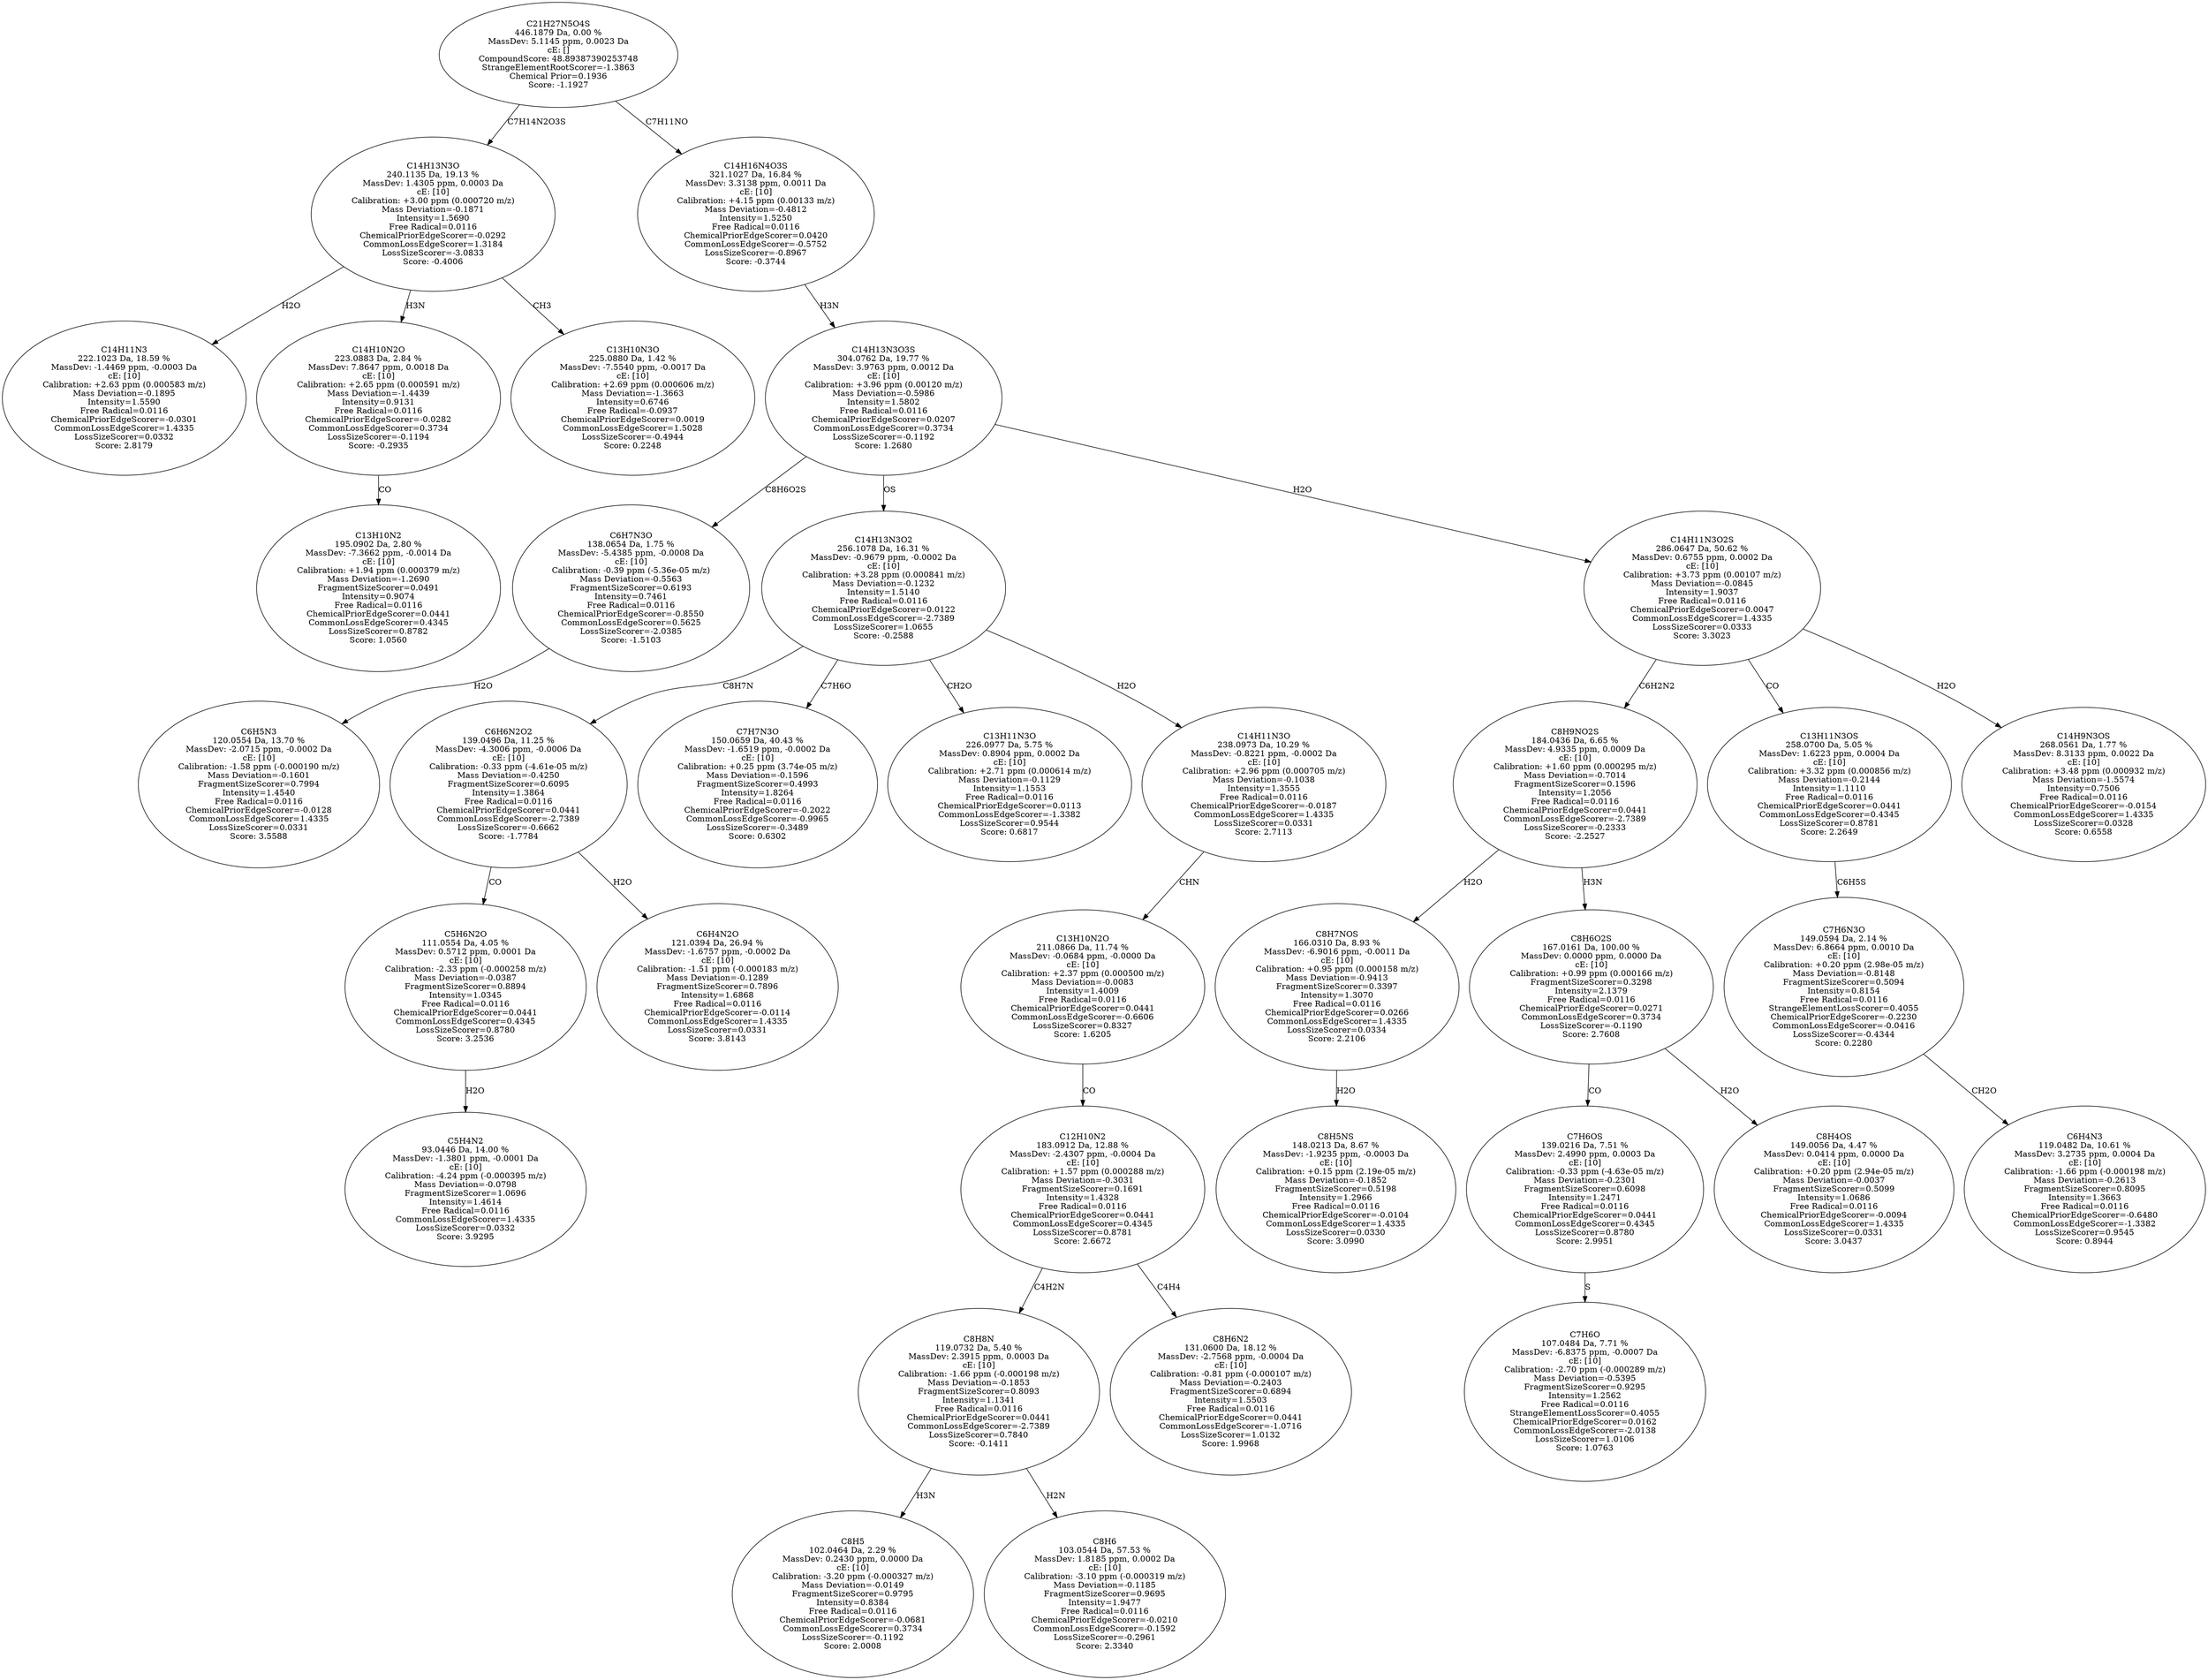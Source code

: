 strict digraph {
v1 [label="C14H11N3\n222.1023 Da, 18.59 %\nMassDev: -1.4469 ppm, -0.0003 Da\ncE: [10]\nCalibration: +2.63 ppm (0.000583 m/z)\nMass Deviation=-0.1895\nIntensity=1.5590\nFree Radical=0.0116\nChemicalPriorEdgeScorer=-0.0301\nCommonLossEdgeScorer=1.4335\nLossSizeScorer=0.0332\nScore: 2.8179"];
v2 [label="C13H10N2\n195.0902 Da, 2.80 %\nMassDev: -7.3662 ppm, -0.0014 Da\ncE: [10]\nCalibration: +1.94 ppm (0.000379 m/z)\nMass Deviation=-1.2690\nFragmentSizeScorer=0.0491\nIntensity=0.9074\nFree Radical=0.0116\nChemicalPriorEdgeScorer=0.0441\nCommonLossEdgeScorer=0.4345\nLossSizeScorer=0.8782\nScore: 1.0560"];
v3 [label="C14H10N2O\n223.0883 Da, 2.84 %\nMassDev: 7.8647 ppm, 0.0018 Da\ncE: [10]\nCalibration: +2.65 ppm (0.000591 m/z)\nMass Deviation=-1.4439\nIntensity=0.9131\nFree Radical=0.0116\nChemicalPriorEdgeScorer=-0.0282\nCommonLossEdgeScorer=0.3734\nLossSizeScorer=-0.1194\nScore: -0.2935"];
v4 [label="C13H10N3O\n225.0880 Da, 1.42 %\nMassDev: -7.5540 ppm, -0.0017 Da\ncE: [10]\nCalibration: +2.69 ppm (0.000606 m/z)\nMass Deviation=-1.3663\nIntensity=0.6746\nFree Radical=-0.0937\nChemicalPriorEdgeScorer=0.0019\nCommonLossEdgeScorer=1.5028\nLossSizeScorer=-0.4944\nScore: 0.2248"];
v5 [label="C14H13N3O\n240.1135 Da, 19.13 %\nMassDev: 1.4305 ppm, 0.0003 Da\ncE: [10]\nCalibration: +3.00 ppm (0.000720 m/z)\nMass Deviation=-0.1871\nIntensity=1.5690\nFree Radical=0.0116\nChemicalPriorEdgeScorer=-0.0292\nCommonLossEdgeScorer=1.3184\nLossSizeScorer=-3.0833\nScore: -0.4006"];
v6 [label="C6H5N3\n120.0554 Da, 13.70 %\nMassDev: -2.0715 ppm, -0.0002 Da\ncE: [10]\nCalibration: -1.58 ppm (-0.000190 m/z)\nMass Deviation=-0.1601\nFragmentSizeScorer=0.7994\nIntensity=1.4540\nFree Radical=0.0116\nChemicalPriorEdgeScorer=-0.0128\nCommonLossEdgeScorer=1.4335\nLossSizeScorer=0.0331\nScore: 3.5588"];
v7 [label="C6H7N3O\n138.0654 Da, 1.75 %\nMassDev: -5.4385 ppm, -0.0008 Da\ncE: [10]\nCalibration: -0.39 ppm (-5.36e-05 m/z)\nMass Deviation=-0.5563\nFragmentSizeScorer=0.6193\nIntensity=0.7461\nFree Radical=0.0116\nChemicalPriorEdgeScorer=-0.8550\nCommonLossEdgeScorer=0.5625\nLossSizeScorer=-2.0385\nScore: -1.5103"];
v8 [label="C5H4N2\n93.0446 Da, 14.00 %\nMassDev: -1.3801 ppm, -0.0001 Da\ncE: [10]\nCalibration: -4.24 ppm (-0.000395 m/z)\nMass Deviation=-0.0798\nFragmentSizeScorer=1.0696\nIntensity=1.4614\nFree Radical=0.0116\nCommonLossEdgeScorer=1.4335\nLossSizeScorer=0.0332\nScore: 3.9295"];
v9 [label="C5H6N2O\n111.0554 Da, 4.05 %\nMassDev: 0.5712 ppm, 0.0001 Da\ncE: [10]\nCalibration: -2.33 ppm (-0.000258 m/z)\nMass Deviation=-0.0387\nFragmentSizeScorer=0.8894\nIntensity=1.0345\nFree Radical=0.0116\nChemicalPriorEdgeScorer=0.0441\nCommonLossEdgeScorer=0.4345\nLossSizeScorer=0.8780\nScore: 3.2536"];
v10 [label="C6H4N2O\n121.0394 Da, 26.94 %\nMassDev: -1.6757 ppm, -0.0002 Da\ncE: [10]\nCalibration: -1.51 ppm (-0.000183 m/z)\nMass Deviation=-0.1289\nFragmentSizeScorer=0.7896\nIntensity=1.6868\nFree Radical=0.0116\nChemicalPriorEdgeScorer=-0.0114\nCommonLossEdgeScorer=1.4335\nLossSizeScorer=0.0331\nScore: 3.8143"];
v11 [label="C6H6N2O2\n139.0496 Da, 11.25 %\nMassDev: -4.3006 ppm, -0.0006 Da\ncE: [10]\nCalibration: -0.33 ppm (-4.61e-05 m/z)\nMass Deviation=-0.4250\nFragmentSizeScorer=0.6095\nIntensity=1.3864\nFree Radical=0.0116\nChemicalPriorEdgeScorer=0.0441\nCommonLossEdgeScorer=-2.7389\nLossSizeScorer=-0.6662\nScore: -1.7784"];
v12 [label="C7H7N3O\n150.0659 Da, 40.43 %\nMassDev: -1.6519 ppm, -0.0002 Da\ncE: [10]\nCalibration: +0.25 ppm (3.74e-05 m/z)\nMass Deviation=-0.1596\nFragmentSizeScorer=0.4993\nIntensity=1.8264\nFree Radical=0.0116\nChemicalPriorEdgeScorer=-0.2022\nCommonLossEdgeScorer=-0.9965\nLossSizeScorer=-0.3489\nScore: 0.6302"];
v13 [label="C13H11N3O\n226.0977 Da, 5.75 %\nMassDev: 0.8904 ppm, 0.0002 Da\ncE: [10]\nCalibration: +2.71 ppm (0.000614 m/z)\nMass Deviation=-0.1129\nIntensity=1.1553\nFree Radical=0.0116\nChemicalPriorEdgeScorer=0.0113\nCommonLossEdgeScorer=-1.3382\nLossSizeScorer=0.9544\nScore: 0.6817"];
v14 [label="C8H5\n102.0464 Da, 2.29 %\nMassDev: 0.2430 ppm, 0.0000 Da\ncE: [10]\nCalibration: -3.20 ppm (-0.000327 m/z)\nMass Deviation=-0.0149\nFragmentSizeScorer=0.9795\nIntensity=0.8384\nFree Radical=0.0116\nChemicalPriorEdgeScorer=-0.0681\nCommonLossEdgeScorer=0.3734\nLossSizeScorer=-0.1192\nScore: 2.0008"];
v15 [label="C8H6\n103.0544 Da, 57.53 %\nMassDev: 1.8185 ppm, 0.0002 Da\ncE: [10]\nCalibration: -3.10 ppm (-0.000319 m/z)\nMass Deviation=-0.1185\nFragmentSizeScorer=0.9695\nIntensity=1.9477\nFree Radical=0.0116\nChemicalPriorEdgeScorer=-0.0210\nCommonLossEdgeScorer=-0.1592\nLossSizeScorer=-0.2961\nScore: 2.3340"];
v16 [label="C8H8N\n119.0732 Da, 5.40 %\nMassDev: 2.3915 ppm, 0.0003 Da\ncE: [10]\nCalibration: -1.66 ppm (-0.000198 m/z)\nMass Deviation=-0.1853\nFragmentSizeScorer=0.8093\nIntensity=1.1341\nFree Radical=0.0116\nChemicalPriorEdgeScorer=0.0441\nCommonLossEdgeScorer=-2.7389\nLossSizeScorer=0.7840\nScore: -0.1411"];
v17 [label="C8H6N2\n131.0600 Da, 18.12 %\nMassDev: -2.7568 ppm, -0.0004 Da\ncE: [10]\nCalibration: -0.81 ppm (-0.000107 m/z)\nMass Deviation=-0.2403\nFragmentSizeScorer=0.6894\nIntensity=1.5503\nFree Radical=0.0116\nChemicalPriorEdgeScorer=0.0441\nCommonLossEdgeScorer=-1.0716\nLossSizeScorer=1.0132\nScore: 1.9968"];
v18 [label="C12H10N2\n183.0912 Da, 12.88 %\nMassDev: -2.4307 ppm, -0.0004 Da\ncE: [10]\nCalibration: +1.57 ppm (0.000288 m/z)\nMass Deviation=-0.3031\nFragmentSizeScorer=0.1691\nIntensity=1.4328\nFree Radical=0.0116\nChemicalPriorEdgeScorer=0.0441\nCommonLossEdgeScorer=0.4345\nLossSizeScorer=0.8781\nScore: 2.6672"];
v19 [label="C13H10N2O\n211.0866 Da, 11.74 %\nMassDev: -0.0684 ppm, -0.0000 Da\ncE: [10]\nCalibration: +2.37 ppm (0.000500 m/z)\nMass Deviation=-0.0083\nIntensity=1.4009\nFree Radical=0.0116\nChemicalPriorEdgeScorer=0.0441\nCommonLossEdgeScorer=-0.6606\nLossSizeScorer=0.8327\nScore: 1.6205"];
v20 [label="C14H11N3O\n238.0973 Da, 10.29 %\nMassDev: -0.8221 ppm, -0.0002 Da\ncE: [10]\nCalibration: +2.96 ppm (0.000705 m/z)\nMass Deviation=-0.1038\nIntensity=1.3555\nFree Radical=0.0116\nChemicalPriorEdgeScorer=-0.0187\nCommonLossEdgeScorer=1.4335\nLossSizeScorer=0.0331\nScore: 2.7113"];
v21 [label="C14H13N3O2\n256.1078 Da, 16.31 %\nMassDev: -0.9679 ppm, -0.0002 Da\ncE: [10]\nCalibration: +3.28 ppm (0.000841 m/z)\nMass Deviation=-0.1232\nIntensity=1.5140\nFree Radical=0.0116\nChemicalPriorEdgeScorer=0.0122\nCommonLossEdgeScorer=-2.7389\nLossSizeScorer=1.0655\nScore: -0.2588"];
v22 [label="C8H5NS\n148.0213 Da, 8.67 %\nMassDev: -1.9235 ppm, -0.0003 Da\ncE: [10]\nCalibration: +0.15 ppm (2.19e-05 m/z)\nMass Deviation=-0.1852\nFragmentSizeScorer=0.5198\nIntensity=1.2966\nFree Radical=0.0116\nChemicalPriorEdgeScorer=-0.0104\nCommonLossEdgeScorer=1.4335\nLossSizeScorer=0.0330\nScore: 3.0990"];
v23 [label="C8H7NOS\n166.0310 Da, 8.93 %\nMassDev: -6.9016 ppm, -0.0011 Da\ncE: [10]\nCalibration: +0.95 ppm (0.000158 m/z)\nMass Deviation=-0.9413\nFragmentSizeScorer=0.3397\nIntensity=1.3070\nFree Radical=0.0116\nChemicalPriorEdgeScorer=0.0266\nCommonLossEdgeScorer=1.4335\nLossSizeScorer=0.0334\nScore: 2.2106"];
v24 [label="C7H6O\n107.0484 Da, 7.71 %\nMassDev: -6.8375 ppm, -0.0007 Da\ncE: [10]\nCalibration: -2.70 ppm (-0.000289 m/z)\nMass Deviation=-0.5395\nFragmentSizeScorer=0.9295\nIntensity=1.2562\nFree Radical=0.0116\nStrangeElementLossScorer=0.4055\nChemicalPriorEdgeScorer=0.0162\nCommonLossEdgeScorer=-2.0138\nLossSizeScorer=1.0106\nScore: 1.0763"];
v25 [label="C7H6OS\n139.0216 Da, 7.51 %\nMassDev: 2.4990 ppm, 0.0003 Da\ncE: [10]\nCalibration: -0.33 ppm (-4.63e-05 m/z)\nMass Deviation=-0.2301\nFragmentSizeScorer=0.6098\nIntensity=1.2471\nFree Radical=0.0116\nChemicalPriorEdgeScorer=0.0441\nCommonLossEdgeScorer=0.4345\nLossSizeScorer=0.8780\nScore: 2.9951"];
v26 [label="C8H4OS\n149.0056 Da, 4.47 %\nMassDev: 0.0414 ppm, 0.0000 Da\ncE: [10]\nCalibration: +0.20 ppm (2.94e-05 m/z)\nMass Deviation=-0.0037\nFragmentSizeScorer=0.5099\nIntensity=1.0686\nFree Radical=0.0116\nChemicalPriorEdgeScorer=-0.0094\nCommonLossEdgeScorer=1.4335\nLossSizeScorer=0.0331\nScore: 3.0437"];
v27 [label="C8H6O2S\n167.0161 Da, 100.00 %\nMassDev: 0.0000 ppm, 0.0000 Da\ncE: [10]\nCalibration: +0.99 ppm (0.000166 m/z)\nFragmentSizeScorer=0.3298\nIntensity=2.1379\nFree Radical=0.0116\nChemicalPriorEdgeScorer=0.0271\nCommonLossEdgeScorer=0.3734\nLossSizeScorer=-0.1190\nScore: 2.7608"];
v28 [label="C8H9NO2S\n184.0436 Da, 6.65 %\nMassDev: 4.9335 ppm, 0.0009 Da\ncE: [10]\nCalibration: +1.60 ppm (0.000295 m/z)\nMass Deviation=-0.7014\nFragmentSizeScorer=0.1596\nIntensity=1.2056\nFree Radical=0.0116\nChemicalPriorEdgeScorer=0.0441\nCommonLossEdgeScorer=-2.7389\nLossSizeScorer=-0.2333\nScore: -2.2527"];
v29 [label="C6H4N3\n119.0482 Da, 10.61 %\nMassDev: 3.2735 ppm, 0.0004 Da\ncE: [10]\nCalibration: -1.66 ppm (-0.000198 m/z)\nMass Deviation=-0.2613\nFragmentSizeScorer=0.8095\nIntensity=1.3663\nFree Radical=0.0116\nChemicalPriorEdgeScorer=-0.6480\nCommonLossEdgeScorer=-1.3382\nLossSizeScorer=0.9545\nScore: 0.8944"];
v30 [label="C7H6N3O\n149.0594 Da, 2.14 %\nMassDev: 6.8664 ppm, 0.0010 Da\ncE: [10]\nCalibration: +0.20 ppm (2.98e-05 m/z)\nMass Deviation=-0.8148\nFragmentSizeScorer=0.5094\nIntensity=0.8154\nFree Radical=0.0116\nStrangeElementLossScorer=0.4055\nChemicalPriorEdgeScorer=-0.2230\nCommonLossEdgeScorer=-0.0416\nLossSizeScorer=-0.4344\nScore: 0.2280"];
v31 [label="C13H11N3OS\n258.0700 Da, 5.05 %\nMassDev: 1.6223 ppm, 0.0004 Da\ncE: [10]\nCalibration: +3.32 ppm (0.000856 m/z)\nMass Deviation=-0.2144\nIntensity=1.1110\nFree Radical=0.0116\nChemicalPriorEdgeScorer=0.0441\nCommonLossEdgeScorer=0.4345\nLossSizeScorer=0.8781\nScore: 2.2649"];
v32 [label="C14H9N3OS\n268.0561 Da, 1.77 %\nMassDev: 8.3133 ppm, 0.0022 Da\ncE: [10]\nCalibration: +3.48 ppm (0.000932 m/z)\nMass Deviation=-1.5574\nIntensity=0.7506\nFree Radical=0.0116\nChemicalPriorEdgeScorer=-0.0154\nCommonLossEdgeScorer=1.4335\nLossSizeScorer=0.0328\nScore: 0.6558"];
v33 [label="C14H11N3O2S\n286.0647 Da, 50.62 %\nMassDev: 0.6755 ppm, 0.0002 Da\ncE: [10]\nCalibration: +3.73 ppm (0.00107 m/z)\nMass Deviation=-0.0845\nIntensity=1.9037\nFree Radical=0.0116\nChemicalPriorEdgeScorer=0.0047\nCommonLossEdgeScorer=1.4335\nLossSizeScorer=0.0333\nScore: 3.3023"];
v34 [label="C14H13N3O3S\n304.0762 Da, 19.77 %\nMassDev: 3.9763 ppm, 0.0012 Da\ncE: [10]\nCalibration: +3.96 ppm (0.00120 m/z)\nMass Deviation=-0.5986\nIntensity=1.5802\nFree Radical=0.0116\nChemicalPriorEdgeScorer=0.0207\nCommonLossEdgeScorer=0.3734\nLossSizeScorer=-0.1192\nScore: 1.2680"];
v35 [label="C14H16N4O3S\n321.1027 Da, 16.84 %\nMassDev: 3.3138 ppm, 0.0011 Da\ncE: [10]\nCalibration: +4.15 ppm (0.00133 m/z)\nMass Deviation=-0.4812\nIntensity=1.5250\nFree Radical=0.0116\nChemicalPriorEdgeScorer=0.0420\nCommonLossEdgeScorer=-0.5752\nLossSizeScorer=-0.8967\nScore: -0.3744"];
v36 [label="C21H27N5O4S\n446.1879 Da, 0.00 %\nMassDev: 5.1145 ppm, 0.0023 Da\ncE: []\nCompoundScore: 48.89387390253748\nStrangeElementRootScorer=-1.3863\nChemical Prior=0.1936\nScore: -1.1927"];
v5 -> v1 [label="H2O"];
v3 -> v2 [label="CO"];
v5 -> v3 [label="H3N"];
v5 -> v4 [label="CH3"];
v36 -> v5 [label="C7H14N2O3S"];
v7 -> v6 [label="H2O"];
v34 -> v7 [label="C8H6O2S"];
v9 -> v8 [label="H2O"];
v11 -> v9 [label="CO"];
v11 -> v10 [label="H2O"];
v21 -> v11 [label="C8H7N"];
v21 -> v12 [label="C7H6O"];
v21 -> v13 [label="CH2O"];
v16 -> v14 [label="H3N"];
v16 -> v15 [label="H2N"];
v18 -> v16 [label="C4H2N"];
v18 -> v17 [label="C4H4"];
v19 -> v18 [label="CO"];
v20 -> v19 [label="CHN"];
v21 -> v20 [label="H2O"];
v34 -> v21 [label="OS"];
v23 -> v22 [label="H2O"];
v28 -> v23 [label="H2O"];
v25 -> v24 [label="S"];
v27 -> v25 [label="CO"];
v27 -> v26 [label="H2O"];
v28 -> v27 [label="H3N"];
v33 -> v28 [label="C6H2N2"];
v30 -> v29 [label="CH2O"];
v31 -> v30 [label="C6H5S"];
v33 -> v31 [label="CO"];
v33 -> v32 [label="H2O"];
v34 -> v33 [label="H2O"];
v35 -> v34 [label="H3N"];
v36 -> v35 [label="C7H11NO"];
}
